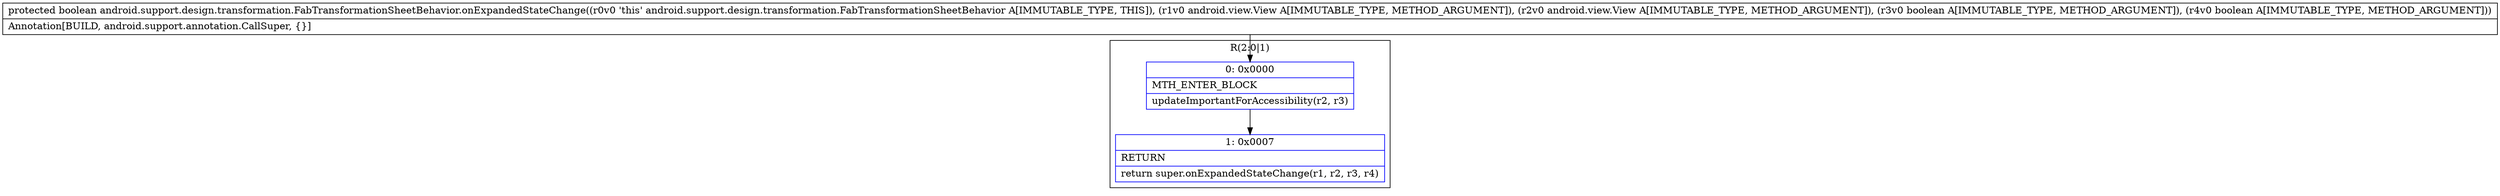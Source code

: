 digraph "CFG forandroid.support.design.transformation.FabTransformationSheetBehavior.onExpandedStateChange(Landroid\/view\/View;Landroid\/view\/View;ZZ)Z" {
subgraph cluster_Region_1283604750 {
label = "R(2:0|1)";
node [shape=record,color=blue];
Node_0 [shape=record,label="{0\:\ 0x0000|MTH_ENTER_BLOCK\l|updateImportantForAccessibility(r2, r3)\l}"];
Node_1 [shape=record,label="{1\:\ 0x0007|RETURN\l|return super.onExpandedStateChange(r1, r2, r3, r4)\l}"];
}
MethodNode[shape=record,label="{protected boolean android.support.design.transformation.FabTransformationSheetBehavior.onExpandedStateChange((r0v0 'this' android.support.design.transformation.FabTransformationSheetBehavior A[IMMUTABLE_TYPE, THIS]), (r1v0 android.view.View A[IMMUTABLE_TYPE, METHOD_ARGUMENT]), (r2v0 android.view.View A[IMMUTABLE_TYPE, METHOD_ARGUMENT]), (r3v0 boolean A[IMMUTABLE_TYPE, METHOD_ARGUMENT]), (r4v0 boolean A[IMMUTABLE_TYPE, METHOD_ARGUMENT]))  | Annotation[BUILD, android.support.annotation.CallSuper, \{\}]\l}"];
MethodNode -> Node_0;
Node_0 -> Node_1;
}

